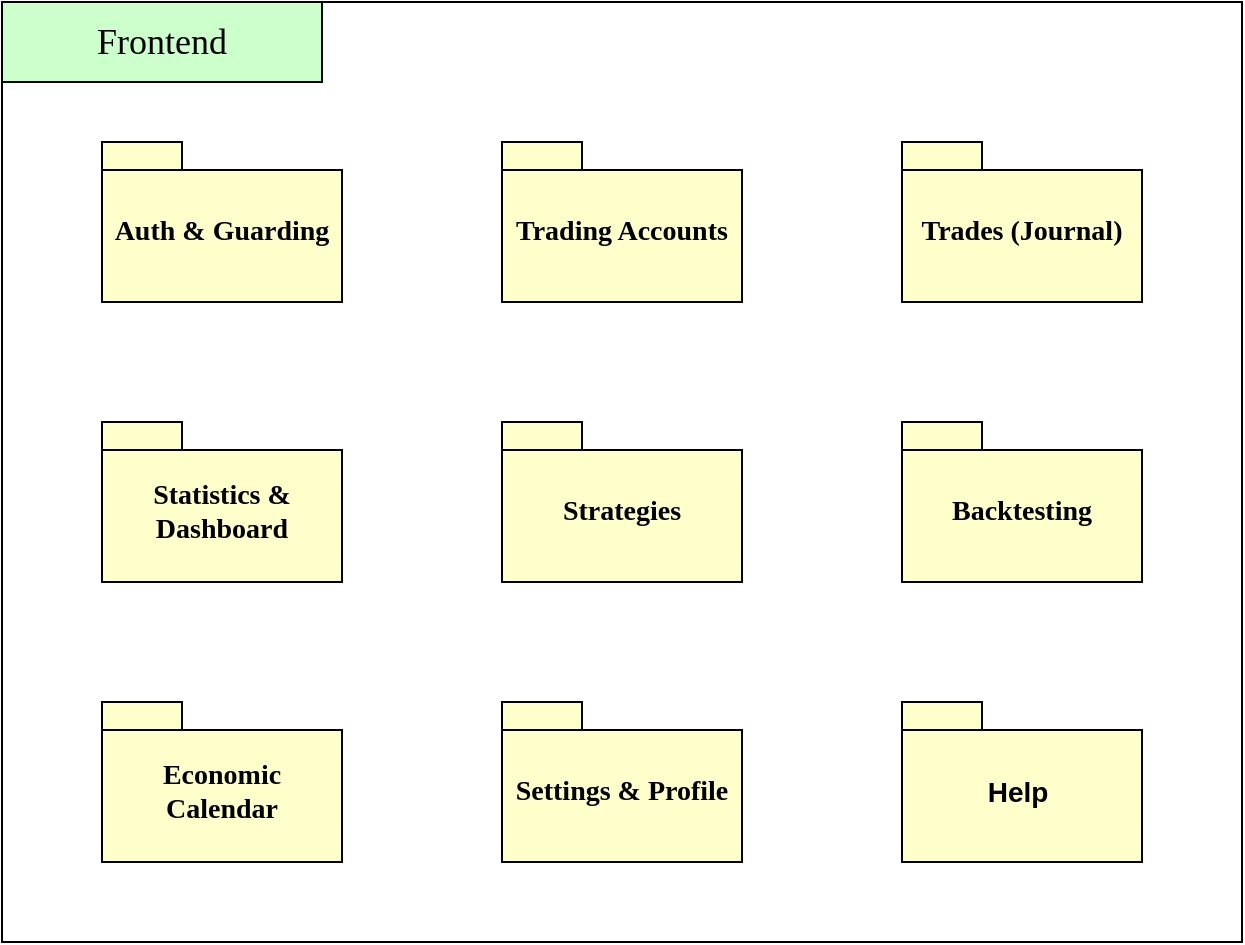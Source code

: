 <mxfile version="28.1.0">
  <diagram id="UsyunYWDL7rWF47HJ6be" name="Pagină-1">
    <mxGraphModel dx="1665" dy="777" grid="1" gridSize="10" guides="1" tooltips="1" connect="1" arrows="1" fold="1" page="1" pageScale="1" pageWidth="827" pageHeight="1169" math="0" shadow="0">
      <root>
        <mxCell id="0" />
        <mxCell id="1" parent="0" />
        <mxCell id="XVBHms4PMDWoI2XAChpw-1" value="" style="html=1;dropTarget=0;whiteSpace=wrap;" vertex="1" parent="1">
          <mxGeometry x="80" y="40" width="620" height="470" as="geometry" />
        </mxCell>
        <mxCell id="XVBHms4PMDWoI2XAChpw-4" value="&lt;font style=&quot;font-size: 18px;&quot; face=&quot;Comic Sans MS&quot;&gt;Frontend&lt;/font&gt;" style="html=1;whiteSpace=wrap;fillColor=#CCFFCC;" vertex="1" parent="1">
          <mxGeometry x="80" y="40" width="160" height="40" as="geometry" />
        </mxCell>
        <mxCell id="XVBHms4PMDWoI2XAChpw-6" value="&lt;font style=&quot;font-size: 14px;&quot; face=&quot;Comic Sans MS&quot;&gt;Auth &amp;amp; Guarding&lt;/font&gt;" style="shape=folder;fontStyle=1;spacingTop=10;tabWidth=40;tabHeight=14;tabPosition=left;html=1;whiteSpace=wrap;fillColor=#FFFFCC;" vertex="1" parent="1">
          <mxGeometry x="130" y="110" width="120" height="80" as="geometry" />
        </mxCell>
        <mxCell id="XVBHms4PMDWoI2XAChpw-7" value="&lt;font style=&quot;font-size: 14px;&quot; face=&quot;Comic Sans MS&quot;&gt;Trading Accounts&lt;/font&gt;" style="shape=folder;fontStyle=1;spacingTop=10;tabWidth=40;tabHeight=14;tabPosition=left;html=1;whiteSpace=wrap;fillColor=#FFFFCC;" vertex="1" parent="1">
          <mxGeometry x="330" y="110" width="120" height="80" as="geometry" />
        </mxCell>
        <mxCell id="XVBHms4PMDWoI2XAChpw-8" value="&lt;font face=&quot;Comic Sans MS&quot; style=&quot;font-size: 14px;&quot;&gt;Trades (Journal)&lt;/font&gt;" style="shape=folder;fontStyle=1;spacingTop=10;tabWidth=40;tabHeight=14;tabPosition=left;html=1;whiteSpace=wrap;fillColor=#FFFFCC;" vertex="1" parent="1">
          <mxGeometry x="530" y="110" width="120" height="80" as="geometry" />
        </mxCell>
        <mxCell id="XVBHms4PMDWoI2XAChpw-11" value="&lt;font face=&quot;Comic Sans MS&quot; style=&quot;font-size: 14px;&quot;&gt;Statistics &amp;amp; Dashboard&lt;/font&gt;" style="shape=folder;fontStyle=1;spacingTop=10;tabWidth=40;tabHeight=14;tabPosition=left;html=1;whiteSpace=wrap;fillColor=#FFFFCC;" vertex="1" parent="1">
          <mxGeometry x="130" y="250" width="120" height="80" as="geometry" />
        </mxCell>
        <mxCell id="XVBHms4PMDWoI2XAChpw-12" value="&lt;strong data-end=&quot;847&quot; data-start=&quot;833&quot;&gt;&lt;font style=&quot;font-size: 14px;&quot; face=&quot;Comic Sans MS&quot;&gt;Strategies&lt;/font&gt;&lt;/strong&gt;" style="shape=folder;fontStyle=1;spacingTop=10;tabWidth=40;tabHeight=14;tabPosition=left;html=1;whiteSpace=wrap;fillColor=#FFFFCC;" vertex="1" parent="1">
          <mxGeometry x="330" y="250" width="120" height="80" as="geometry" />
        </mxCell>
        <mxCell id="XVBHms4PMDWoI2XAChpw-13" value="&lt;font face=&quot;Comic Sans MS&quot; style=&quot;font-size: 14px;&quot;&gt;Backtesting&lt;/font&gt;" style="shape=folder;fontStyle=1;spacingTop=10;tabWidth=40;tabHeight=14;tabPosition=left;html=1;whiteSpace=wrap;fillColor=#FFFFCC;" vertex="1" parent="1">
          <mxGeometry x="530" y="250" width="120" height="80" as="geometry" />
        </mxCell>
        <mxCell id="XVBHms4PMDWoI2XAChpw-14" value="&lt;font face=&quot;Comic Sans MS&quot; style=&quot;font-size: 14px;&quot;&gt;Economic Calendar&lt;/font&gt;" style="shape=folder;fontStyle=1;spacingTop=10;tabWidth=40;tabHeight=14;tabPosition=left;html=1;whiteSpace=wrap;fillColor=#FFFFCC;" vertex="1" parent="1">
          <mxGeometry x="130" y="390" width="120" height="80" as="geometry" />
        </mxCell>
        <mxCell id="XVBHms4PMDWoI2XAChpw-15" value="&lt;font face=&quot;Comic Sans MS&quot; style=&quot;font-size: 14px;&quot;&gt;Settings &amp;amp; Profile&lt;/font&gt;" style="shape=folder;fontStyle=1;spacingTop=10;tabWidth=40;tabHeight=14;tabPosition=left;html=1;whiteSpace=wrap;fillColor=#FFFFCC;" vertex="1" parent="1">
          <mxGeometry x="330" y="390" width="120" height="80" as="geometry" />
        </mxCell>
        <mxCell id="XVBHms4PMDWoI2XAChpw-16" value="&lt;font style=&quot;font-size: 14px;&quot;&gt;Help&amp;nbsp;&lt;/font&gt;" style="shape=folder;fontStyle=1;spacingTop=10;tabWidth=40;tabHeight=14;tabPosition=left;html=1;whiteSpace=wrap;fillColor=#FFFFCC;" vertex="1" parent="1">
          <mxGeometry x="530" y="390" width="120" height="80" as="geometry" />
        </mxCell>
      </root>
    </mxGraphModel>
  </diagram>
</mxfile>
